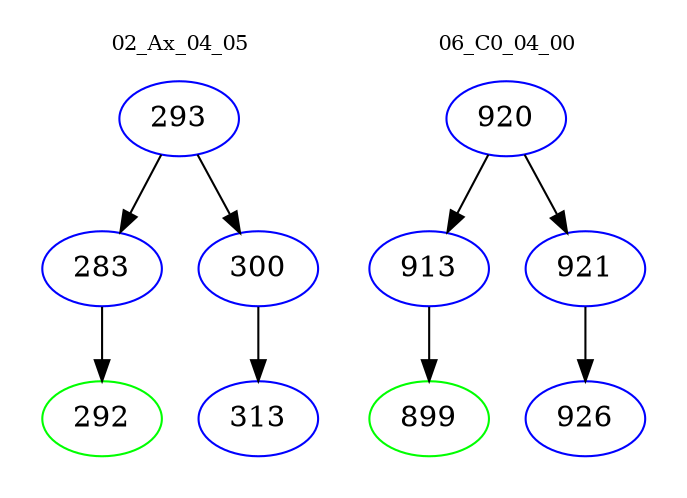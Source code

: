 digraph{
subgraph cluster_0 {
color = white
label = "02_Ax_04_05";
fontsize=10;
T0_293 [label="293", color="blue"]
T0_293 -> T0_283 [color="black"]
T0_283 [label="283", color="blue"]
T0_283 -> T0_292 [color="black"]
T0_292 [label="292", color="green"]
T0_293 -> T0_300 [color="black"]
T0_300 [label="300", color="blue"]
T0_300 -> T0_313 [color="black"]
T0_313 [label="313", color="blue"]
}
subgraph cluster_1 {
color = white
label = "06_C0_04_00";
fontsize=10;
T1_920 [label="920", color="blue"]
T1_920 -> T1_913 [color="black"]
T1_913 [label="913", color="blue"]
T1_913 -> T1_899 [color="black"]
T1_899 [label="899", color="green"]
T1_920 -> T1_921 [color="black"]
T1_921 [label="921", color="blue"]
T1_921 -> T1_926 [color="black"]
T1_926 [label="926", color="blue"]
}
}
